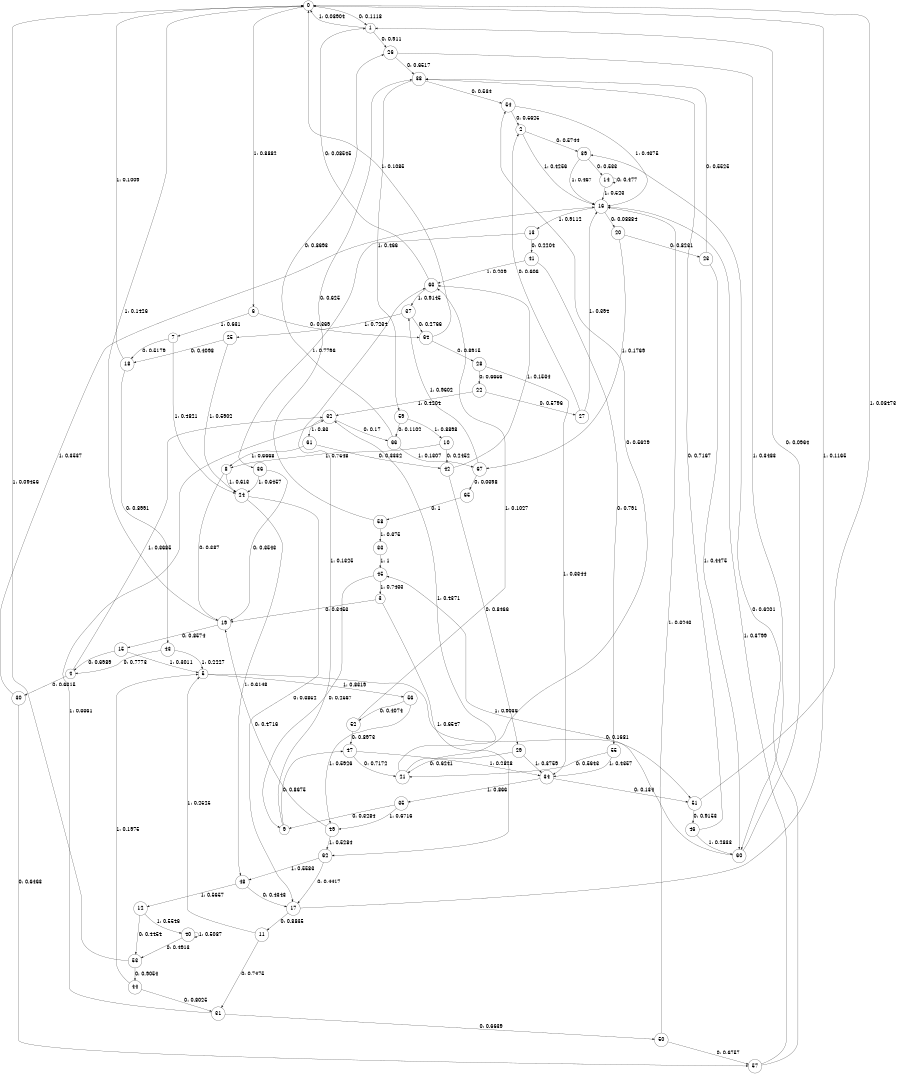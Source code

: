 digraph "ch22randomL8" {
size = "6,8.5";
ratio = "fill";
node [shape = circle];
node [fontsize = 24];
edge [fontsize = 24];
0 -> 1 [label = "0: 0.1118   "];
0 -> 6 [label = "1: 0.8882   "];
1 -> 26 [label = "0: 0.911    "];
1 -> 0 [label = "1: 0.08904  "];
2 -> 39 [label = "0: 0.5744   "];
2 -> 16 [label = "1: 0.4256   "];
3 -> 19 [label = "0: 0.3453   "];
3 -> 62 [label = "1: 0.6547   "];
4 -> 30 [label = "0: 0.6315   "];
4 -> 32 [label = "1: 0.3685   "];
5 -> 51 [label = "0: 0.1681   "];
5 -> 56 [label = "1: 0.8319   "];
6 -> 64 [label = "0: 0.369    "];
6 -> 7 [label = "1: 0.631    "];
7 -> 18 [label = "0: 0.5179   "];
7 -> 24 [label = "1: 0.4821   "];
8 -> 19 [label = "0: 0.387    "];
8 -> 24 [label = "1: 0.613    "];
9 -> 47 [label = "0: 0.8675   "];
9 -> 63 [label = "1: 0.1325   "];
10 -> 42 [label = "0: 0.2452   "];
10 -> 8 [label = "1: 0.7548   "];
11 -> 31 [label = "0: 0.7475   "];
11 -> 5 [label = "1: 0.2525   "];
12 -> 53 [label = "0: 0.4454   "];
12 -> 40 [label = "1: 0.5546   "];
13 -> 41 [label = "0: 0.2204   "];
13 -> 36 [label = "1: 0.7796   "];
14 -> 14 [label = "0: 0.477    "];
14 -> 16 [label = "1: 0.523    "];
15 -> 4 [label = "0: 0.6989   "];
15 -> 5 [label = "1: 0.3011   "];
16 -> 20 [label = "0: 0.08884  "];
16 -> 13 [label = "1: 0.9112   "];
17 -> 11 [label = "0: 0.8835   "];
17 -> 0 [label = "1: 0.1165   "];
18 -> 43 [label = "0: 0.8991   "];
18 -> 0 [label = "1: 0.1009   "];
19 -> 15 [label = "0: 0.8574   "];
19 -> 0 [label = "1: 0.1426   "];
20 -> 23 [label = "0: 0.8231   "];
20 -> 67 [label = "1: 0.1769   "];
21 -> 54 [label = "0: 0.5629   "];
21 -> 32 [label = "1: 0.4371   "];
22 -> 27 [label = "0: 0.5796   "];
22 -> 32 [label = "1: 0.4204   "];
23 -> 38 [label = "0: 0.5525   "];
23 -> 60 [label = "1: 0.4475   "];
24 -> 17 [label = "0: 0.3852   "];
24 -> 48 [label = "1: 0.6148   "];
25 -> 18 [label = "0: 0.4098   "];
25 -> 24 [label = "1: 0.5902   "];
26 -> 38 [label = "0: 0.6517   "];
26 -> 60 [label = "1: 0.3483   "];
27 -> 2 [label = "0: 0.606    "];
27 -> 16 [label = "1: 0.394    "];
28 -> 22 [label = "0: 0.6656   "];
28 -> 34 [label = "1: 0.3344   "];
29 -> 21 [label = "0: 0.6241   "];
29 -> 34 [label = "1: 0.3759   "];
30 -> 57 [label = "0: 0.6463   "];
30 -> 16 [label = "1: 0.3537   "];
31 -> 50 [label = "0: 0.6639   "];
31 -> 32 [label = "1: 0.3361   "];
32 -> 66 [label = "0: 0.17     "];
32 -> 61 [label = "1: 0.83     "];
33 -> 45 [label = "1: 1        "];
34 -> 51 [label = "0: 0.134    "];
34 -> 35 [label = "1: 0.866    "];
35 -> 9 [label = "0: 0.3284   "];
35 -> 49 [label = "1: 0.6716   "];
36 -> 19 [label = "0: 0.3543   "];
36 -> 24 [label = "1: 0.6457   "];
37 -> 64 [label = "0: 0.2766   "];
37 -> 25 [label = "1: 0.7234   "];
38 -> 54 [label = "0: 0.534    "];
38 -> 59 [label = "1: 0.466    "];
39 -> 14 [label = "0: 0.533    "];
39 -> 16 [label = "1: 0.467    "];
40 -> 53 [label = "0: 0.4913   "];
40 -> 40 [label = "1: 0.5087   "];
41 -> 55 [label = "0: 0.791    "];
41 -> 63 [label = "1: 0.209    "];
42 -> 29 [label = "0: 0.8466   "];
42 -> 63 [label = "1: 0.1534   "];
43 -> 4 [label = "0: 0.7773   "];
43 -> 5 [label = "1: 0.2227   "];
44 -> 31 [label = "0: 0.8025   "];
44 -> 5 [label = "1: 0.1975   "];
45 -> 9 [label = "0: 0.2567   "];
45 -> 3 [label = "1: 0.7433   "];
46 -> 38 [label = "0: 0.7167   "];
46 -> 60 [label = "1: 0.2833   "];
47 -> 21 [label = "0: 0.7172   "];
47 -> 34 [label = "1: 0.2828   "];
48 -> 17 [label = "0: 0.4343   "];
48 -> 12 [label = "1: 0.5657   "];
49 -> 19 [label = "0: 0.4716   "];
49 -> 62 [label = "1: 0.5284   "];
50 -> 57 [label = "0: 0.6757   "];
50 -> 16 [label = "1: 0.3243   "];
51 -> 46 [label = "0: 0.9153   "];
51 -> 0 [label = "1: 0.08473  "];
52 -> 47 [label = "0: 0.8973   "];
52 -> 63 [label = "1: 0.1027   "];
53 -> 44 [label = "0: 0.9054   "];
53 -> 0 [label = "1: 0.09456  "];
54 -> 2 [label = "0: 0.5625   "];
54 -> 16 [label = "1: 0.4375   "];
55 -> 21 [label = "0: 0.5643   "];
55 -> 34 [label = "1: 0.4357   "];
56 -> 52 [label = "0: 0.4074   "];
56 -> 49 [label = "1: 0.5926   "];
57 -> 39 [label = "0: 0.6201   "];
57 -> 16 [label = "1: 0.3799   "];
58 -> 38 [label = "0: 0.625    "];
58 -> 33 [label = "1: 0.375    "];
59 -> 66 [label = "0: 0.1102   "];
59 -> 10 [label = "1: 0.8898   "];
60 -> 1 [label = "0: 0.0964   "];
60 -> 45 [label = "1: 0.9036   "];
61 -> 42 [label = "0: 0.3332   "];
61 -> 8 [label = "1: 0.6668   "];
62 -> 17 [label = "0: 0.4417   "];
62 -> 48 [label = "1: 0.5583   "];
63 -> 1 [label = "0: 0.08545  "];
63 -> 37 [label = "1: 0.9145   "];
64 -> 28 [label = "0: 0.8915   "];
64 -> 0 [label = "1: 0.1085   "];
65 -> 58 [label = "0: 1        "];
66 -> 26 [label = "0: 0.8693   "];
66 -> 67 [label = "1: 0.1307   "];
67 -> 65 [label = "0: 0.0398   "];
67 -> 37 [label = "1: 0.9602   "];
}